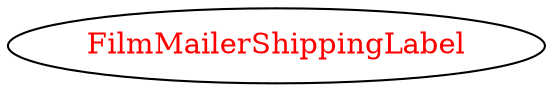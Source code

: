 digraph dependencyGraph {
 concentrate=true;
 ranksep="2.0";
 rankdir="LR"; 
 splines="ortho";
"FilmMailerShippingLabel" [fontcolor="red"];
}